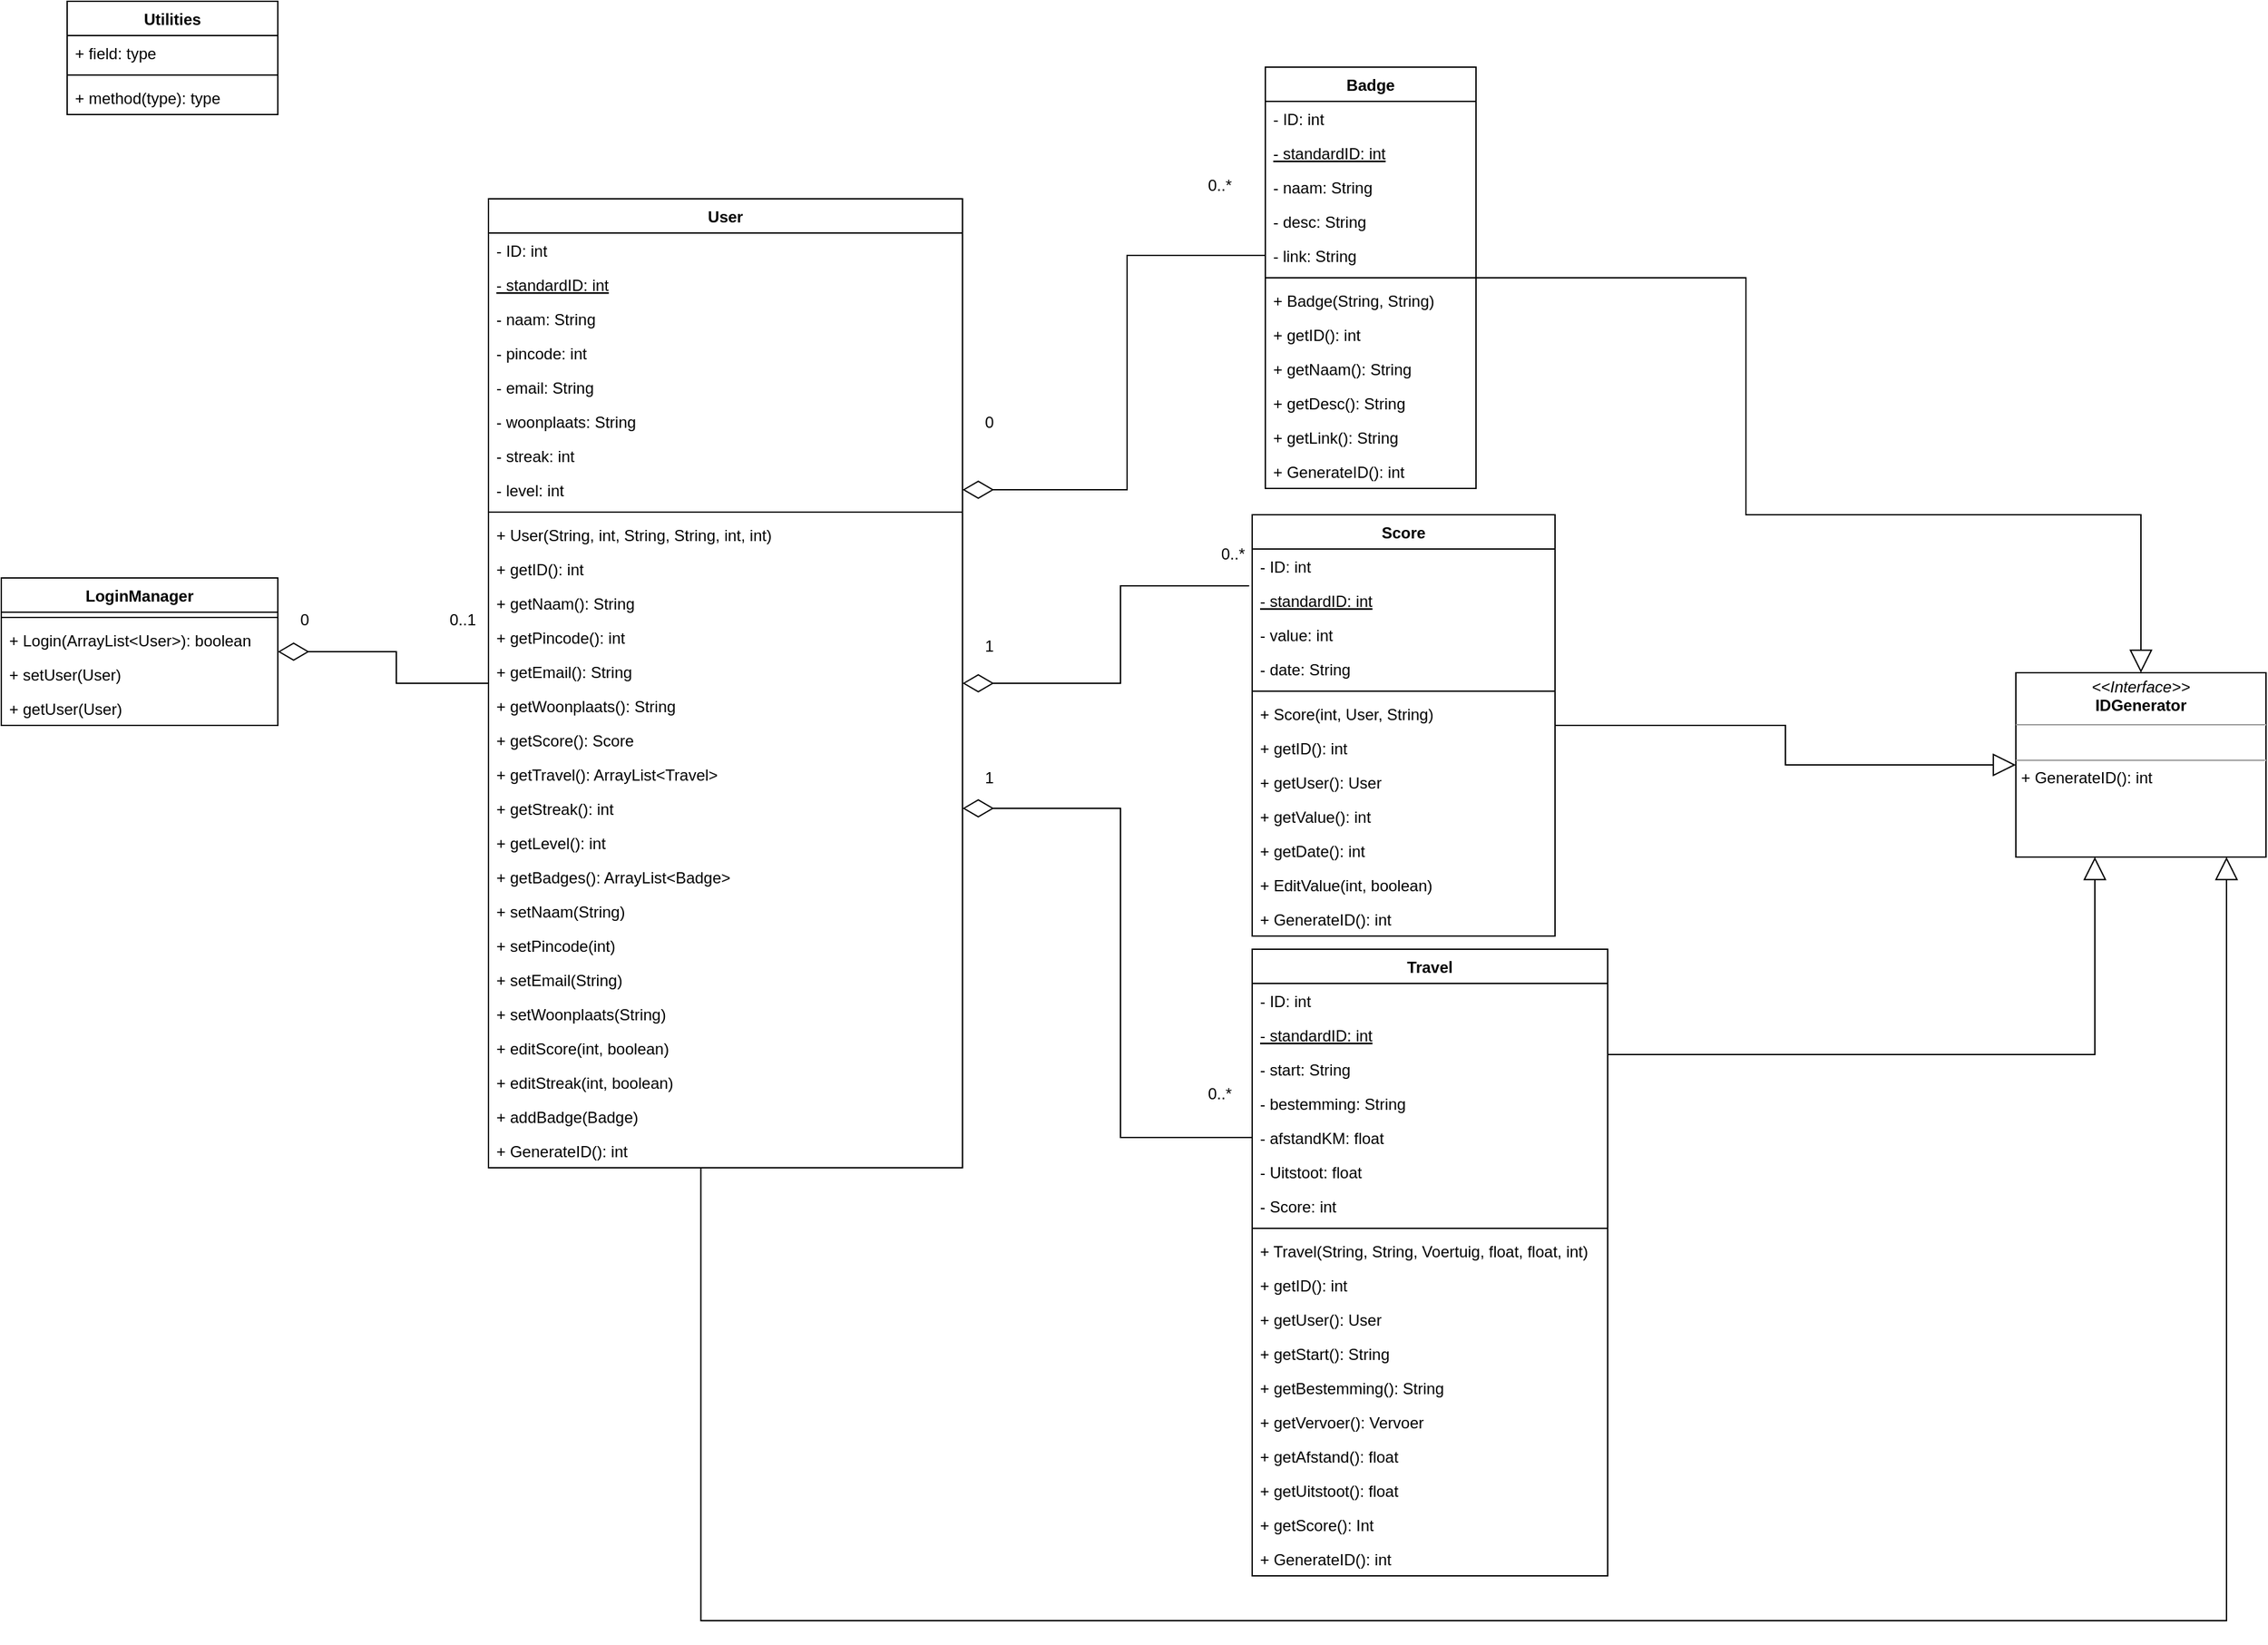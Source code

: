 <mxfile version="17.4.4" type="device"><diagram id="XpF0bBv9a8nkGFahwLna" name="Page-1"><mxGraphModel dx="2800" dy="1091" grid="1" gridSize="10" guides="1" tooltips="1" connect="1" arrows="1" fold="1" page="1" pageScale="1" pageWidth="827" pageHeight="1169" math="0" shadow="0"><root><mxCell id="0"/><mxCell id="1" parent="0"/><mxCell id="mwV1qXF4zxlyy1JgRJAe-29" style="edgeStyle=orthogonalEdgeStyle;rounded=0;orthogonalLoop=1;jettySize=auto;html=1;entryX=-0.01;entryY=1.078;entryDx=0;entryDy=0;entryPerimeter=0;endArrow=none;endFill=0;endSize=21;startSize=21;startArrow=diamondThin;startFill=0;" edge="1" parent="1" source="mwV1qXF4zxlyy1JgRJAe-1" target="mwV1qXF4zxlyy1JgRJAe-26"><mxGeometry relative="1" as="geometry"/></mxCell><mxCell id="mwV1qXF4zxlyy1JgRJAe-1" value="User" style="swimlane;fontStyle=1;align=center;verticalAlign=top;childLayout=stackLayout;horizontal=1;startSize=26;horizontalStack=0;resizeParent=1;resizeParentMax=0;resizeLast=0;collapsible=1;marginBottom=0;" vertex="1" parent="1"><mxGeometry x="70" y="200" width="360" height="736" as="geometry"/></mxCell><mxCell id="mwV1qXF4zxlyy1JgRJAe-2" value="- ID: int" style="text;strokeColor=none;fillColor=none;align=left;verticalAlign=top;spacingLeft=4;spacingRight=4;overflow=hidden;rotatable=0;points=[[0,0.5],[1,0.5]];portConstraint=eastwest;" vertex="1" parent="mwV1qXF4zxlyy1JgRJAe-1"><mxGeometry y="26" width="360" height="26" as="geometry"/></mxCell><mxCell id="mwV1qXF4zxlyy1JgRJAe-98" value="- standardID: int" style="text;strokeColor=none;fillColor=none;align=left;verticalAlign=top;spacingLeft=4;spacingRight=4;overflow=hidden;rotatable=0;points=[[0,0.5],[1,0.5]];portConstraint=eastwest;fontStyle=4" vertex="1" parent="mwV1qXF4zxlyy1JgRJAe-1"><mxGeometry y="52" width="360" height="26" as="geometry"/></mxCell><mxCell id="mwV1qXF4zxlyy1JgRJAe-5" value="- naam: String" style="text;strokeColor=none;fillColor=none;align=left;verticalAlign=top;spacingLeft=4;spacingRight=4;overflow=hidden;rotatable=0;points=[[0,0.5],[1,0.5]];portConstraint=eastwest;" vertex="1" parent="mwV1qXF4zxlyy1JgRJAe-1"><mxGeometry y="78" width="360" height="26" as="geometry"/></mxCell><mxCell id="mwV1qXF4zxlyy1JgRJAe-6" value="- pincode: int" style="text;strokeColor=none;fillColor=none;align=left;verticalAlign=top;spacingLeft=4;spacingRight=4;overflow=hidden;rotatable=0;points=[[0,0.5],[1,0.5]];portConstraint=eastwest;" vertex="1" parent="mwV1qXF4zxlyy1JgRJAe-1"><mxGeometry y="104" width="360" height="26" as="geometry"/></mxCell><mxCell id="mwV1qXF4zxlyy1JgRJAe-9" value="- email: String" style="text;strokeColor=none;fillColor=none;align=left;verticalAlign=top;spacingLeft=4;spacingRight=4;overflow=hidden;rotatable=0;points=[[0,0.5],[1,0.5]];portConstraint=eastwest;" vertex="1" parent="mwV1qXF4zxlyy1JgRJAe-1"><mxGeometry y="130" width="360" height="26" as="geometry"/></mxCell><mxCell id="mwV1qXF4zxlyy1JgRJAe-10" value="- woonplaats: String" style="text;strokeColor=none;fillColor=none;align=left;verticalAlign=top;spacingLeft=4;spacingRight=4;overflow=hidden;rotatable=0;points=[[0,0.5],[1,0.5]];portConstraint=eastwest;" vertex="1" parent="mwV1qXF4zxlyy1JgRJAe-1"><mxGeometry y="156" width="360" height="26" as="geometry"/></mxCell><mxCell id="mwV1qXF4zxlyy1JgRJAe-16" value="- streak: int" style="text;strokeColor=none;fillColor=none;align=left;verticalAlign=top;spacingLeft=4;spacingRight=4;overflow=hidden;rotatable=0;points=[[0,0.5],[1,0.5]];portConstraint=eastwest;" vertex="1" parent="mwV1qXF4zxlyy1JgRJAe-1"><mxGeometry y="182" width="360" height="26" as="geometry"/></mxCell><mxCell id="mwV1qXF4zxlyy1JgRJAe-8" value="- level: int" style="text;strokeColor=none;fillColor=none;align=left;verticalAlign=top;spacingLeft=4;spacingRight=4;overflow=hidden;rotatable=0;points=[[0,0.5],[1,0.5]];portConstraint=eastwest;" vertex="1" parent="mwV1qXF4zxlyy1JgRJAe-1"><mxGeometry y="208" width="360" height="26" as="geometry"/></mxCell><mxCell id="mwV1qXF4zxlyy1JgRJAe-3" value="" style="line;strokeWidth=1;fillColor=none;align=left;verticalAlign=middle;spacingTop=-1;spacingLeft=3;spacingRight=3;rotatable=0;labelPosition=right;points=[];portConstraint=eastwest;" vertex="1" parent="mwV1qXF4zxlyy1JgRJAe-1"><mxGeometry y="234" width="360" height="8" as="geometry"/></mxCell><mxCell id="mwV1qXF4zxlyy1JgRJAe-15" value="+ User(String, int, String, String, int, int)" style="text;strokeColor=none;fillColor=none;align=left;verticalAlign=top;spacingLeft=4;spacingRight=4;overflow=hidden;rotatable=0;points=[[0,0.5],[1,0.5]];portConstraint=eastwest;" vertex="1" parent="mwV1qXF4zxlyy1JgRJAe-1"><mxGeometry y="242" width="360" height="26" as="geometry"/></mxCell><mxCell id="mwV1qXF4zxlyy1JgRJAe-4" value="+ getID(): int" style="text;strokeColor=none;fillColor=none;align=left;verticalAlign=top;spacingLeft=4;spacingRight=4;overflow=hidden;rotatable=0;points=[[0,0.5],[1,0.5]];portConstraint=eastwest;" vertex="1" parent="mwV1qXF4zxlyy1JgRJAe-1"><mxGeometry y="268" width="360" height="26" as="geometry"/></mxCell><mxCell id="mwV1qXF4zxlyy1JgRJAe-11" value="+ getNaam(): String" style="text;strokeColor=none;fillColor=none;align=left;verticalAlign=top;spacingLeft=4;spacingRight=4;overflow=hidden;rotatable=0;points=[[0,0.5],[1,0.5]];portConstraint=eastwest;" vertex="1" parent="mwV1qXF4zxlyy1JgRJAe-1"><mxGeometry y="294" width="360" height="26" as="geometry"/></mxCell><mxCell id="mwV1qXF4zxlyy1JgRJAe-12" value="+ getPincode(): int" style="text;strokeColor=none;fillColor=none;align=left;verticalAlign=top;spacingLeft=4;spacingRight=4;overflow=hidden;rotatable=0;points=[[0,0.5],[1,0.5]];portConstraint=eastwest;" vertex="1" parent="mwV1qXF4zxlyy1JgRJAe-1"><mxGeometry y="320" width="360" height="26" as="geometry"/></mxCell><mxCell id="mwV1qXF4zxlyy1JgRJAe-13" value="+ getEmail(): String" style="text;strokeColor=none;fillColor=none;align=left;verticalAlign=top;spacingLeft=4;spacingRight=4;overflow=hidden;rotatable=0;points=[[0,0.5],[1,0.5]];portConstraint=eastwest;" vertex="1" parent="mwV1qXF4zxlyy1JgRJAe-1"><mxGeometry y="346" width="360" height="26" as="geometry"/></mxCell><mxCell id="mwV1qXF4zxlyy1JgRJAe-14" value="+ getWoonplaats(): String" style="text;strokeColor=none;fillColor=none;align=left;verticalAlign=top;spacingLeft=4;spacingRight=4;overflow=hidden;rotatable=0;points=[[0,0.5],[1,0.5]];portConstraint=eastwest;" vertex="1" parent="mwV1qXF4zxlyy1JgRJAe-1"><mxGeometry y="372" width="360" height="26" as="geometry"/></mxCell><mxCell id="mwV1qXF4zxlyy1JgRJAe-17" value="+ getScore(): Score" style="text;strokeColor=none;fillColor=none;align=left;verticalAlign=top;spacingLeft=4;spacingRight=4;overflow=hidden;rotatable=0;points=[[0,0.5],[1,0.5]];portConstraint=eastwest;" vertex="1" parent="mwV1qXF4zxlyy1JgRJAe-1"><mxGeometry y="398" width="360" height="26" as="geometry"/></mxCell><mxCell id="mwV1qXF4zxlyy1JgRJAe-74" value="+ getTravel(): ArrayList&lt;Travel&gt;" style="text;strokeColor=none;fillColor=none;align=left;verticalAlign=top;spacingLeft=4;spacingRight=4;overflow=hidden;rotatable=0;points=[[0,0.5],[1,0.5]];portConstraint=eastwest;" vertex="1" parent="mwV1qXF4zxlyy1JgRJAe-1"><mxGeometry y="424" width="360" height="26" as="geometry"/></mxCell><mxCell id="mwV1qXF4zxlyy1JgRJAe-18" value="+ getStreak(): int" style="text;strokeColor=none;fillColor=none;align=left;verticalAlign=top;spacingLeft=4;spacingRight=4;overflow=hidden;rotatable=0;points=[[0,0.5],[1,0.5]];portConstraint=eastwest;" vertex="1" parent="mwV1qXF4zxlyy1JgRJAe-1"><mxGeometry y="450" width="360" height="26" as="geometry"/></mxCell><mxCell id="mwV1qXF4zxlyy1JgRJAe-41" value="+ getLevel(): int" style="text;strokeColor=none;fillColor=none;align=left;verticalAlign=top;spacingLeft=4;spacingRight=4;overflow=hidden;rotatable=0;points=[[0,0.5],[1,0.5]];portConstraint=eastwest;" vertex="1" parent="mwV1qXF4zxlyy1JgRJAe-1"><mxGeometry y="476" width="360" height="26" as="geometry"/></mxCell><mxCell id="mwV1qXF4zxlyy1JgRJAe-19" value="+ getBadges(): ArrayList&lt;Badge&gt;" style="text;strokeColor=none;fillColor=none;align=left;verticalAlign=top;spacingLeft=4;spacingRight=4;overflow=hidden;rotatable=0;points=[[0,0.5],[1,0.5]];portConstraint=eastwest;" vertex="1" parent="mwV1qXF4zxlyy1JgRJAe-1"><mxGeometry y="502" width="360" height="26" as="geometry"/></mxCell><mxCell id="mwV1qXF4zxlyy1JgRJAe-20" value="+ setNaam(String)" style="text;strokeColor=none;fillColor=none;align=left;verticalAlign=top;spacingLeft=4;spacingRight=4;overflow=hidden;rotatable=0;points=[[0,0.5],[1,0.5]];portConstraint=eastwest;" vertex="1" parent="mwV1qXF4zxlyy1JgRJAe-1"><mxGeometry y="528" width="360" height="26" as="geometry"/></mxCell><mxCell id="mwV1qXF4zxlyy1JgRJAe-21" value="+ setPincode(int)" style="text;strokeColor=none;fillColor=none;align=left;verticalAlign=top;spacingLeft=4;spacingRight=4;overflow=hidden;rotatable=0;points=[[0,0.5],[1,0.5]];portConstraint=eastwest;" vertex="1" parent="mwV1qXF4zxlyy1JgRJAe-1"><mxGeometry y="554" width="360" height="26" as="geometry"/></mxCell><mxCell id="mwV1qXF4zxlyy1JgRJAe-22" value="+ setEmail(String)" style="text;strokeColor=none;fillColor=none;align=left;verticalAlign=top;spacingLeft=4;spacingRight=4;overflow=hidden;rotatable=0;points=[[0,0.5],[1,0.5]];portConstraint=eastwest;" vertex="1" parent="mwV1qXF4zxlyy1JgRJAe-1"><mxGeometry y="580" width="360" height="26" as="geometry"/></mxCell><mxCell id="mwV1qXF4zxlyy1JgRJAe-23" value="+ setWoonplaats(String)" style="text;strokeColor=none;fillColor=none;align=left;verticalAlign=top;spacingLeft=4;spacingRight=4;overflow=hidden;rotatable=0;points=[[0,0.5],[1,0.5]];portConstraint=eastwest;" vertex="1" parent="mwV1qXF4zxlyy1JgRJAe-1"><mxGeometry y="606" width="360" height="26" as="geometry"/></mxCell><mxCell id="mwV1qXF4zxlyy1JgRJAe-24" value="+ editScore(int, boolean)" style="text;strokeColor=none;fillColor=none;align=left;verticalAlign=top;spacingLeft=4;spacingRight=4;overflow=hidden;rotatable=0;points=[[0,0.5],[1,0.5]];portConstraint=eastwest;" vertex="1" parent="mwV1qXF4zxlyy1JgRJAe-1"><mxGeometry y="632" width="360" height="26" as="geometry"/></mxCell><mxCell id="mwV1qXF4zxlyy1JgRJAe-32" value="+ editStreak(int, boolean)" style="text;strokeColor=none;fillColor=none;align=left;verticalAlign=top;spacingLeft=4;spacingRight=4;overflow=hidden;rotatable=0;points=[[0,0.5],[1,0.5]];portConstraint=eastwest;" vertex="1" parent="mwV1qXF4zxlyy1JgRJAe-1"><mxGeometry y="658" width="360" height="26" as="geometry"/></mxCell><mxCell id="mwV1qXF4zxlyy1JgRJAe-42" value="+ addBadge(Badge)" style="text;strokeColor=none;fillColor=none;align=left;verticalAlign=top;spacingLeft=4;spacingRight=4;overflow=hidden;rotatable=0;points=[[0,0.5],[1,0.5]];portConstraint=eastwest;" vertex="1" parent="mwV1qXF4zxlyy1JgRJAe-1"><mxGeometry y="684" width="360" height="26" as="geometry"/></mxCell><mxCell id="mwV1qXF4zxlyy1JgRJAe-97" value="+ GenerateID(): int" style="text;strokeColor=none;fillColor=none;align=left;verticalAlign=top;spacingLeft=4;spacingRight=4;overflow=hidden;rotatable=0;points=[[0,0.5],[1,0.5]];portConstraint=eastwest;" vertex="1" parent="mwV1qXF4zxlyy1JgRJAe-1"><mxGeometry y="710" width="360" height="26" as="geometry"/></mxCell><mxCell id="mwV1qXF4zxlyy1JgRJAe-25" value="Score" style="swimlane;fontStyle=1;align=center;verticalAlign=top;childLayout=stackLayout;horizontal=1;startSize=26;horizontalStack=0;resizeParent=1;resizeParentMax=0;resizeLast=0;collapsible=1;marginBottom=0;" vertex="1" parent="1"><mxGeometry x="650" y="440" width="230" height="320" as="geometry"/></mxCell><mxCell id="mwV1qXF4zxlyy1JgRJAe-26" value="- ID: int" style="text;strokeColor=none;fillColor=none;align=left;verticalAlign=top;spacingLeft=4;spacingRight=4;overflow=hidden;rotatable=0;points=[[0,0.5],[1,0.5]];portConstraint=eastwest;" vertex="1" parent="mwV1qXF4zxlyy1JgRJAe-25"><mxGeometry y="26" width="230" height="26" as="geometry"/></mxCell><mxCell id="mwV1qXF4zxlyy1JgRJAe-100" value="- standardID: int" style="text;strokeColor=none;fillColor=none;align=left;verticalAlign=top;spacingLeft=4;spacingRight=4;overflow=hidden;rotatable=0;points=[[0,0.5],[1,0.5]];portConstraint=eastwest;fontStyle=4" vertex="1" parent="mwV1qXF4zxlyy1JgRJAe-25"><mxGeometry y="52" width="230" height="26" as="geometry"/></mxCell><mxCell id="mwV1qXF4zxlyy1JgRJAe-36" value="- value: int" style="text;strokeColor=none;fillColor=none;align=left;verticalAlign=top;spacingLeft=4;spacingRight=4;overflow=hidden;rotatable=0;points=[[0,0.5],[1,0.5]];portConstraint=eastwest;" vertex="1" parent="mwV1qXF4zxlyy1JgRJAe-25"><mxGeometry y="78" width="230" height="26" as="geometry"/></mxCell><mxCell id="mwV1qXF4zxlyy1JgRJAe-37" value="- date: String" style="text;strokeColor=none;fillColor=none;align=left;verticalAlign=top;spacingLeft=4;spacingRight=4;overflow=hidden;rotatable=0;points=[[0,0.5],[1,0.5]];portConstraint=eastwest;" vertex="1" parent="mwV1qXF4zxlyy1JgRJAe-25"><mxGeometry y="104" width="230" height="26" as="geometry"/></mxCell><mxCell id="mwV1qXF4zxlyy1JgRJAe-27" value="" style="line;strokeWidth=1;fillColor=none;align=left;verticalAlign=middle;spacingTop=-1;spacingLeft=3;spacingRight=3;rotatable=0;labelPosition=right;points=[];portConstraint=eastwest;" vertex="1" parent="mwV1qXF4zxlyy1JgRJAe-25"><mxGeometry y="130" width="230" height="8" as="geometry"/></mxCell><mxCell id="mwV1qXF4zxlyy1JgRJAe-28" value="+ Score(int, User, String)" style="text;strokeColor=none;fillColor=none;align=left;verticalAlign=top;spacingLeft=4;spacingRight=4;overflow=hidden;rotatable=0;points=[[0,0.5],[1,0.5]];portConstraint=eastwest;" vertex="1" parent="mwV1qXF4zxlyy1JgRJAe-25"><mxGeometry y="138" width="230" height="26" as="geometry"/></mxCell><mxCell id="mwV1qXF4zxlyy1JgRJAe-33" value="+ getID(): int" style="text;strokeColor=none;fillColor=none;align=left;verticalAlign=top;spacingLeft=4;spacingRight=4;overflow=hidden;rotatable=0;points=[[0,0.5],[1,0.5]];portConstraint=eastwest;" vertex="1" parent="mwV1qXF4zxlyy1JgRJAe-25"><mxGeometry y="164" width="230" height="26" as="geometry"/></mxCell><mxCell id="mwV1qXF4zxlyy1JgRJAe-34" value="+ getUser(): User" style="text;strokeColor=none;fillColor=none;align=left;verticalAlign=top;spacingLeft=4;spacingRight=4;overflow=hidden;rotatable=0;points=[[0,0.5],[1,0.5]];portConstraint=eastwest;" vertex="1" parent="mwV1qXF4zxlyy1JgRJAe-25"><mxGeometry y="190" width="230" height="26" as="geometry"/></mxCell><mxCell id="mwV1qXF4zxlyy1JgRJAe-35" value="+ getValue(): int" style="text;strokeColor=none;fillColor=none;align=left;verticalAlign=top;spacingLeft=4;spacingRight=4;overflow=hidden;rotatable=0;points=[[0,0.5],[1,0.5]];portConstraint=eastwest;" vertex="1" parent="mwV1qXF4zxlyy1JgRJAe-25"><mxGeometry y="216" width="230" height="26" as="geometry"/></mxCell><mxCell id="mwV1qXF4zxlyy1JgRJAe-38" value="+ getDate(): int" style="text;strokeColor=none;fillColor=none;align=left;verticalAlign=top;spacingLeft=4;spacingRight=4;overflow=hidden;rotatable=0;points=[[0,0.5],[1,0.5]];portConstraint=eastwest;" vertex="1" parent="mwV1qXF4zxlyy1JgRJAe-25"><mxGeometry y="242" width="230" height="26" as="geometry"/></mxCell><mxCell id="mwV1qXF4zxlyy1JgRJAe-39" value="+ EditValue(int, boolean)" style="text;strokeColor=none;fillColor=none;align=left;verticalAlign=top;spacingLeft=4;spacingRight=4;overflow=hidden;rotatable=0;points=[[0,0.5],[1,0.5]];portConstraint=eastwest;" vertex="1" parent="mwV1qXF4zxlyy1JgRJAe-25"><mxGeometry y="268" width="230" height="26" as="geometry"/></mxCell><mxCell id="mwV1qXF4zxlyy1JgRJAe-103" value="+ GenerateID(): int" style="text;strokeColor=none;fillColor=none;align=left;verticalAlign=top;spacingLeft=4;spacingRight=4;overflow=hidden;rotatable=0;points=[[0,0.5],[1,0.5]];portConstraint=eastwest;" vertex="1" parent="mwV1qXF4zxlyy1JgRJAe-25"><mxGeometry y="294" width="230" height="26" as="geometry"/></mxCell><mxCell id="mwV1qXF4zxlyy1JgRJAe-30" value="1" style="text;html=1;align=center;verticalAlign=middle;resizable=0;points=[];autosize=1;strokeColor=none;fillColor=none;" vertex="1" parent="1"><mxGeometry x="440" y="530" width="20" height="20" as="geometry"/></mxCell><mxCell id="mwV1qXF4zxlyy1JgRJAe-31" value="0..*" style="text;html=1;align=center;verticalAlign=middle;resizable=0;points=[];autosize=1;strokeColor=none;fillColor=none;" vertex="1" parent="1"><mxGeometry x="620" y="460" width="30" height="20" as="geometry"/></mxCell><mxCell id="mwV1qXF4zxlyy1JgRJAe-43" value="Badge" style="swimlane;fontStyle=1;align=center;verticalAlign=top;childLayout=stackLayout;horizontal=1;startSize=26;horizontalStack=0;resizeParent=1;resizeParentMax=0;resizeLast=0;collapsible=1;marginBottom=0;" vertex="1" parent="1"><mxGeometry x="660" y="100" width="160" height="320" as="geometry"/></mxCell><mxCell id="mwV1qXF4zxlyy1JgRJAe-44" value="- ID: int" style="text;strokeColor=none;fillColor=none;align=left;verticalAlign=top;spacingLeft=4;spacingRight=4;overflow=hidden;rotatable=0;points=[[0,0.5],[1,0.5]];portConstraint=eastwest;" vertex="1" parent="mwV1qXF4zxlyy1JgRJAe-43"><mxGeometry y="26" width="160" height="26" as="geometry"/></mxCell><mxCell id="mwV1qXF4zxlyy1JgRJAe-99" value="- standardID: int" style="text;strokeColor=none;fillColor=none;align=left;verticalAlign=top;spacingLeft=4;spacingRight=4;overflow=hidden;rotatable=0;points=[[0,0.5],[1,0.5]];portConstraint=eastwest;fontStyle=4" vertex="1" parent="mwV1qXF4zxlyy1JgRJAe-43"><mxGeometry y="52" width="160" height="26" as="geometry"/></mxCell><mxCell id="mwV1qXF4zxlyy1JgRJAe-48" value="- naam: String" style="text;strokeColor=none;fillColor=none;align=left;verticalAlign=top;spacingLeft=4;spacingRight=4;overflow=hidden;rotatable=0;points=[[0,0.5],[1,0.5]];portConstraint=eastwest;" vertex="1" parent="mwV1qXF4zxlyy1JgRJAe-43"><mxGeometry y="78" width="160" height="26" as="geometry"/></mxCell><mxCell id="mwV1qXF4zxlyy1JgRJAe-88" value="- desc: String" style="text;strokeColor=none;fillColor=none;align=left;verticalAlign=top;spacingLeft=4;spacingRight=4;overflow=hidden;rotatable=0;points=[[0,0.5],[1,0.5]];portConstraint=eastwest;" vertex="1" parent="mwV1qXF4zxlyy1JgRJAe-43"><mxGeometry y="104" width="160" height="26" as="geometry"/></mxCell><mxCell id="mwV1qXF4zxlyy1JgRJAe-47" value="- link: String" style="text;strokeColor=none;fillColor=none;align=left;verticalAlign=top;spacingLeft=4;spacingRight=4;overflow=hidden;rotatable=0;points=[[0,0.5],[1,0.5]];portConstraint=eastwest;" vertex="1" parent="mwV1qXF4zxlyy1JgRJAe-43"><mxGeometry y="130" width="160" height="26" as="geometry"/></mxCell><mxCell id="mwV1qXF4zxlyy1JgRJAe-45" value="" style="line;strokeWidth=1;fillColor=none;align=left;verticalAlign=middle;spacingTop=-1;spacingLeft=3;spacingRight=3;rotatable=0;labelPosition=right;points=[];portConstraint=eastwest;" vertex="1" parent="mwV1qXF4zxlyy1JgRJAe-43"><mxGeometry y="156" width="160" height="8" as="geometry"/></mxCell><mxCell id="mwV1qXF4zxlyy1JgRJAe-46" value="+ Badge(String, String)" style="text;strokeColor=none;fillColor=none;align=left;verticalAlign=top;spacingLeft=4;spacingRight=4;overflow=hidden;rotatable=0;points=[[0,0.5],[1,0.5]];portConstraint=eastwest;" vertex="1" parent="mwV1qXF4zxlyy1JgRJAe-43"><mxGeometry y="164" width="160" height="26" as="geometry"/></mxCell><mxCell id="mwV1qXF4zxlyy1JgRJAe-49" value="+ getID(): int" style="text;strokeColor=none;fillColor=none;align=left;verticalAlign=top;spacingLeft=4;spacingRight=4;overflow=hidden;rotatable=0;points=[[0,0.5],[1,0.5]];portConstraint=eastwest;" vertex="1" parent="mwV1qXF4zxlyy1JgRJAe-43"><mxGeometry y="190" width="160" height="26" as="geometry"/></mxCell><mxCell id="mwV1qXF4zxlyy1JgRJAe-50" value="+ getNaam(): String" style="text;strokeColor=none;fillColor=none;align=left;verticalAlign=top;spacingLeft=4;spacingRight=4;overflow=hidden;rotatable=0;points=[[0,0.5],[1,0.5]];portConstraint=eastwest;" vertex="1" parent="mwV1qXF4zxlyy1JgRJAe-43"><mxGeometry y="216" width="160" height="26" as="geometry"/></mxCell><mxCell id="mwV1qXF4zxlyy1JgRJAe-89" value="+ getDesc(): String" style="text;strokeColor=none;fillColor=none;align=left;verticalAlign=top;spacingLeft=4;spacingRight=4;overflow=hidden;rotatable=0;points=[[0,0.5],[1,0.5]];portConstraint=eastwest;" vertex="1" parent="mwV1qXF4zxlyy1JgRJAe-43"><mxGeometry y="242" width="160" height="26" as="geometry"/></mxCell><mxCell id="mwV1qXF4zxlyy1JgRJAe-51" value="+ getLink(): String" style="text;strokeColor=none;fillColor=none;align=left;verticalAlign=top;spacingLeft=4;spacingRight=4;overflow=hidden;rotatable=0;points=[[0,0.5],[1,0.5]];portConstraint=eastwest;" vertex="1" parent="mwV1qXF4zxlyy1JgRJAe-43"><mxGeometry y="268" width="160" height="26" as="geometry"/></mxCell><mxCell id="mwV1qXF4zxlyy1JgRJAe-104" value="+ GenerateID(): int" style="text;strokeColor=none;fillColor=none;align=left;verticalAlign=top;spacingLeft=4;spacingRight=4;overflow=hidden;rotatable=0;points=[[0,0.5],[1,0.5]];portConstraint=eastwest;" vertex="1" parent="mwV1qXF4zxlyy1JgRJAe-43"><mxGeometry y="294" width="160" height="26" as="geometry"/></mxCell><mxCell id="mwV1qXF4zxlyy1JgRJAe-53" style="edgeStyle=orthogonalEdgeStyle;rounded=0;orthogonalLoop=1;jettySize=auto;html=1;entryX=0;entryY=0.5;entryDx=0;entryDy=0;startArrow=diamondThin;startFill=0;endArrow=none;endFill=0;startSize=21;endSize=21;" edge="1" parent="1" source="mwV1qXF4zxlyy1JgRJAe-8" target="mwV1qXF4zxlyy1JgRJAe-47"><mxGeometry relative="1" as="geometry"/></mxCell><mxCell id="mwV1qXF4zxlyy1JgRJAe-54" value="0..*" style="text;html=1;align=center;verticalAlign=middle;resizable=0;points=[];autosize=1;strokeColor=none;fillColor=none;" vertex="1" parent="1"><mxGeometry x="610" y="180" width="30" height="20" as="geometry"/></mxCell><mxCell id="mwV1qXF4zxlyy1JgRJAe-55" value="0" style="text;html=1;align=center;verticalAlign=middle;resizable=0;points=[];autosize=1;strokeColor=none;fillColor=none;" vertex="1" parent="1"><mxGeometry x="440" y="360" width="20" height="20" as="geometry"/></mxCell><mxCell id="mwV1qXF4zxlyy1JgRJAe-56" value="Travel" style="swimlane;fontStyle=1;align=center;verticalAlign=top;childLayout=stackLayout;horizontal=1;startSize=26;horizontalStack=0;resizeParent=1;resizeParentMax=0;resizeLast=0;collapsible=1;marginBottom=0;" vertex="1" parent="1"><mxGeometry x="650" y="770" width="270" height="476" as="geometry"/></mxCell><mxCell id="mwV1qXF4zxlyy1JgRJAe-57" value="- ID: int" style="text;strokeColor=none;fillColor=none;align=left;verticalAlign=top;spacingLeft=4;spacingRight=4;overflow=hidden;rotatable=0;points=[[0,0.5],[1,0.5]];portConstraint=eastwest;" vertex="1" parent="mwV1qXF4zxlyy1JgRJAe-56"><mxGeometry y="26" width="270" height="26" as="geometry"/></mxCell><mxCell id="mwV1qXF4zxlyy1JgRJAe-101" value="- standardID: int" style="text;strokeColor=none;fillColor=none;align=left;verticalAlign=top;spacingLeft=4;spacingRight=4;overflow=hidden;rotatable=0;points=[[0,0.5],[1,0.5]];portConstraint=eastwest;fontStyle=4" vertex="1" parent="mwV1qXF4zxlyy1JgRJAe-56"><mxGeometry y="52" width="270" height="26" as="geometry"/></mxCell><mxCell id="mwV1qXF4zxlyy1JgRJAe-60" value="- start: String" style="text;strokeColor=none;fillColor=none;align=left;verticalAlign=top;spacingLeft=4;spacingRight=4;overflow=hidden;rotatable=0;points=[[0,0.5],[1,0.5]];portConstraint=eastwest;" vertex="1" parent="mwV1qXF4zxlyy1JgRJAe-56"><mxGeometry y="78" width="270" height="26" as="geometry"/></mxCell><mxCell id="mwV1qXF4zxlyy1JgRJAe-61" value="- bestemming: String" style="text;strokeColor=none;fillColor=none;align=left;verticalAlign=top;spacingLeft=4;spacingRight=4;overflow=hidden;rotatable=0;points=[[0,0.5],[1,0.5]];portConstraint=eastwest;" vertex="1" parent="mwV1qXF4zxlyy1JgRJAe-56"><mxGeometry y="104" width="270" height="26" as="geometry"/></mxCell><mxCell id="mwV1qXF4zxlyy1JgRJAe-63" value="- afstandKM: float" style="text;strokeColor=none;fillColor=none;align=left;verticalAlign=top;spacingLeft=4;spacingRight=4;overflow=hidden;rotatable=0;points=[[0,0.5],[1,0.5]];portConstraint=eastwest;" vertex="1" parent="mwV1qXF4zxlyy1JgRJAe-56"><mxGeometry y="130" width="270" height="26" as="geometry"/></mxCell><mxCell id="mwV1qXF4zxlyy1JgRJAe-65" value="- Uitstoot: float" style="text;strokeColor=none;fillColor=none;align=left;verticalAlign=top;spacingLeft=4;spacingRight=4;overflow=hidden;rotatable=0;points=[[0,0.5],[1,0.5]];portConstraint=eastwest;" vertex="1" parent="mwV1qXF4zxlyy1JgRJAe-56"><mxGeometry y="156" width="270" height="26" as="geometry"/></mxCell><mxCell id="mwV1qXF4zxlyy1JgRJAe-67" value="- Score: int" style="text;strokeColor=none;fillColor=none;align=left;verticalAlign=top;spacingLeft=4;spacingRight=4;overflow=hidden;rotatable=0;points=[[0,0.5],[1,0.5]];portConstraint=eastwest;" vertex="1" parent="mwV1qXF4zxlyy1JgRJAe-56"><mxGeometry y="182" width="270" height="26" as="geometry"/></mxCell><mxCell id="mwV1qXF4zxlyy1JgRJAe-58" value="" style="line;strokeWidth=1;fillColor=none;align=left;verticalAlign=middle;spacingTop=-1;spacingLeft=3;spacingRight=3;rotatable=0;labelPosition=right;points=[];portConstraint=eastwest;" vertex="1" parent="mwV1qXF4zxlyy1JgRJAe-56"><mxGeometry y="208" width="270" height="8" as="geometry"/></mxCell><mxCell id="mwV1qXF4zxlyy1JgRJAe-64" value="+ Travel(String, String, Voertuig, float, float, int)" style="text;strokeColor=none;fillColor=none;align=left;verticalAlign=top;spacingLeft=4;spacingRight=4;overflow=hidden;rotatable=0;points=[[0,0.5],[1,0.5]];portConstraint=eastwest;" vertex="1" parent="mwV1qXF4zxlyy1JgRJAe-56"><mxGeometry y="216" width="270" height="26" as="geometry"/></mxCell><mxCell id="mwV1qXF4zxlyy1JgRJAe-59" value="+ getID(): int" style="text;strokeColor=none;fillColor=none;align=left;verticalAlign=top;spacingLeft=4;spacingRight=4;overflow=hidden;rotatable=0;points=[[0,0.5],[1,0.5]];portConstraint=eastwest;" vertex="1" parent="mwV1qXF4zxlyy1JgRJAe-56"><mxGeometry y="242" width="270" height="26" as="geometry"/></mxCell><mxCell id="mwV1qXF4zxlyy1JgRJAe-76" value="+ getUser(): User" style="text;strokeColor=none;fillColor=none;align=left;verticalAlign=top;spacingLeft=4;spacingRight=4;overflow=hidden;rotatable=0;points=[[0,0.5],[1,0.5]];portConstraint=eastwest;" vertex="1" parent="mwV1qXF4zxlyy1JgRJAe-56"><mxGeometry y="268" width="270" height="26" as="geometry"/></mxCell><mxCell id="mwV1qXF4zxlyy1JgRJAe-68" value="+ getStart(): String" style="text;strokeColor=none;fillColor=none;align=left;verticalAlign=top;spacingLeft=4;spacingRight=4;overflow=hidden;rotatable=0;points=[[0,0.5],[1,0.5]];portConstraint=eastwest;" vertex="1" parent="mwV1qXF4zxlyy1JgRJAe-56"><mxGeometry y="294" width="270" height="26" as="geometry"/></mxCell><mxCell id="mwV1qXF4zxlyy1JgRJAe-69" value="+ getBestemming(): String" style="text;strokeColor=none;fillColor=none;align=left;verticalAlign=top;spacingLeft=4;spacingRight=4;overflow=hidden;rotatable=0;points=[[0,0.5],[1,0.5]];portConstraint=eastwest;" vertex="1" parent="mwV1qXF4zxlyy1JgRJAe-56"><mxGeometry y="320" width="270" height="26" as="geometry"/></mxCell><mxCell id="mwV1qXF4zxlyy1JgRJAe-72" value="+ getVervoer(): Vervoer" style="text;strokeColor=none;fillColor=none;align=left;verticalAlign=top;spacingLeft=4;spacingRight=4;overflow=hidden;rotatable=0;points=[[0,0.5],[1,0.5]];portConstraint=eastwest;" vertex="1" parent="mwV1qXF4zxlyy1JgRJAe-56"><mxGeometry y="346" width="270" height="26" as="geometry"/></mxCell><mxCell id="mwV1qXF4zxlyy1JgRJAe-70" value="+ getAfstand(): float" style="text;strokeColor=none;fillColor=none;align=left;verticalAlign=top;spacingLeft=4;spacingRight=4;overflow=hidden;rotatable=0;points=[[0,0.5],[1,0.5]];portConstraint=eastwest;" vertex="1" parent="mwV1qXF4zxlyy1JgRJAe-56"><mxGeometry y="372" width="270" height="26" as="geometry"/></mxCell><mxCell id="mwV1qXF4zxlyy1JgRJAe-71" value="+ getUitstoot(): float" style="text;strokeColor=none;fillColor=none;align=left;verticalAlign=top;spacingLeft=4;spacingRight=4;overflow=hidden;rotatable=0;points=[[0,0.5],[1,0.5]];portConstraint=eastwest;" vertex="1" parent="mwV1qXF4zxlyy1JgRJAe-56"><mxGeometry y="398" width="270" height="26" as="geometry"/></mxCell><mxCell id="mwV1qXF4zxlyy1JgRJAe-73" value="+ getScore(): Int" style="text;strokeColor=none;fillColor=none;align=left;verticalAlign=top;spacingLeft=4;spacingRight=4;overflow=hidden;rotatable=0;points=[[0,0.5],[1,0.5]];portConstraint=eastwest;" vertex="1" parent="mwV1qXF4zxlyy1JgRJAe-56"><mxGeometry y="424" width="270" height="26" as="geometry"/></mxCell><mxCell id="mwV1qXF4zxlyy1JgRJAe-102" value="+ GenerateID(): int" style="text;strokeColor=none;fillColor=none;align=left;verticalAlign=top;spacingLeft=4;spacingRight=4;overflow=hidden;rotatable=0;points=[[0,0.5],[1,0.5]];portConstraint=eastwest;" vertex="1" parent="mwV1qXF4zxlyy1JgRJAe-56"><mxGeometry y="450" width="270" height="26" as="geometry"/></mxCell><mxCell id="mwV1qXF4zxlyy1JgRJAe-75" style="edgeStyle=orthogonalEdgeStyle;rounded=0;orthogonalLoop=1;jettySize=auto;html=1;entryX=0;entryY=0.5;entryDx=0;entryDy=0;startArrow=diamondThin;startFill=0;endArrow=none;endFill=0;startSize=21;endSize=21;" edge="1" parent="1" source="mwV1qXF4zxlyy1JgRJAe-18" target="mwV1qXF4zxlyy1JgRJAe-63"><mxGeometry relative="1" as="geometry"/></mxCell><mxCell id="mwV1qXF4zxlyy1JgRJAe-77" value="1" style="text;html=1;align=center;verticalAlign=middle;resizable=0;points=[];autosize=1;strokeColor=none;fillColor=none;" vertex="1" parent="1"><mxGeometry x="440" y="630" width="20" height="20" as="geometry"/></mxCell><mxCell id="mwV1qXF4zxlyy1JgRJAe-78" value="0..*" style="text;html=1;align=center;verticalAlign=middle;resizable=0;points=[];autosize=1;strokeColor=none;fillColor=none;" vertex="1" parent="1"><mxGeometry x="610" y="870" width="30" height="20" as="geometry"/></mxCell><mxCell id="mwV1qXF4zxlyy1JgRJAe-79" value="Utilities" style="swimlane;fontStyle=1;align=center;verticalAlign=top;childLayout=stackLayout;horizontal=1;startSize=26;horizontalStack=0;resizeParent=1;resizeParentMax=0;resizeLast=0;collapsible=1;marginBottom=0;" vertex="1" parent="1"><mxGeometry x="-250" y="50" width="160" height="86" as="geometry"/></mxCell><mxCell id="mwV1qXF4zxlyy1JgRJAe-80" value="+ field: type" style="text;strokeColor=none;fillColor=none;align=left;verticalAlign=top;spacingLeft=4;spacingRight=4;overflow=hidden;rotatable=0;points=[[0,0.5],[1,0.5]];portConstraint=eastwest;" vertex="1" parent="mwV1qXF4zxlyy1JgRJAe-79"><mxGeometry y="26" width="160" height="26" as="geometry"/></mxCell><mxCell id="mwV1qXF4zxlyy1JgRJAe-81" value="" style="line;strokeWidth=1;fillColor=none;align=left;verticalAlign=middle;spacingTop=-1;spacingLeft=3;spacingRight=3;rotatable=0;labelPosition=right;points=[];portConstraint=eastwest;" vertex="1" parent="mwV1qXF4zxlyy1JgRJAe-79"><mxGeometry y="52" width="160" height="8" as="geometry"/></mxCell><mxCell id="mwV1qXF4zxlyy1JgRJAe-82" value="+ method(type): type" style="text;strokeColor=none;fillColor=none;align=left;verticalAlign=top;spacingLeft=4;spacingRight=4;overflow=hidden;rotatable=0;points=[[0,0.5],[1,0.5]];portConstraint=eastwest;" vertex="1" parent="mwV1qXF4zxlyy1JgRJAe-79"><mxGeometry y="60" width="160" height="26" as="geometry"/></mxCell><mxCell id="mwV1qXF4zxlyy1JgRJAe-94" style="edgeStyle=orthogonalEdgeStyle;rounded=0;orthogonalLoop=1;jettySize=auto;html=1;startArrow=diamondThin;startFill=0;endArrow=none;endFill=0;startSize=21;endSize=21;" edge="1" parent="1" source="mwV1qXF4zxlyy1JgRJAe-83" target="mwV1qXF4zxlyy1JgRJAe-1"><mxGeometry relative="1" as="geometry"/></mxCell><mxCell id="mwV1qXF4zxlyy1JgRJAe-83" value="LoginManager" style="swimlane;fontStyle=1;align=center;verticalAlign=top;childLayout=stackLayout;horizontal=1;startSize=26;horizontalStack=0;resizeParent=1;resizeParentMax=0;resizeLast=0;collapsible=1;marginBottom=0;" vertex="1" parent="1"><mxGeometry x="-300" y="488" width="210" height="112" as="geometry"/></mxCell><mxCell id="mwV1qXF4zxlyy1JgRJAe-85" value="" style="line;strokeWidth=1;fillColor=none;align=left;verticalAlign=middle;spacingTop=-1;spacingLeft=3;spacingRight=3;rotatable=0;labelPosition=right;points=[];portConstraint=eastwest;" vertex="1" parent="mwV1qXF4zxlyy1JgRJAe-83"><mxGeometry y="26" width="210" height="8" as="geometry"/></mxCell><mxCell id="mwV1qXF4zxlyy1JgRJAe-86" value="+ Login(ArrayList&lt;User&gt;): boolean" style="text;strokeColor=none;fillColor=none;align=left;verticalAlign=top;spacingLeft=4;spacingRight=4;overflow=hidden;rotatable=0;points=[[0,0.5],[1,0.5]];portConstraint=eastwest;" vertex="1" parent="mwV1qXF4zxlyy1JgRJAe-83"><mxGeometry y="34" width="210" height="26" as="geometry"/></mxCell><mxCell id="mwV1qXF4zxlyy1JgRJAe-91" value="+ setUser(User)" style="text;strokeColor=none;fillColor=none;align=left;verticalAlign=top;spacingLeft=4;spacingRight=4;overflow=hidden;rotatable=0;points=[[0,0.5],[1,0.5]];portConstraint=eastwest;" vertex="1" parent="mwV1qXF4zxlyy1JgRJAe-83"><mxGeometry y="60" width="210" height="26" as="geometry"/></mxCell><mxCell id="mwV1qXF4zxlyy1JgRJAe-92" value="+ getUser(User)" style="text;strokeColor=none;fillColor=none;align=left;verticalAlign=top;spacingLeft=4;spacingRight=4;overflow=hidden;rotatable=0;points=[[0,0.5],[1,0.5]];portConstraint=eastwest;" vertex="1" parent="mwV1qXF4zxlyy1JgRJAe-83"><mxGeometry y="86" width="210" height="26" as="geometry"/></mxCell><mxCell id="mwV1qXF4zxlyy1JgRJAe-106" style="edgeStyle=orthogonalEdgeStyle;rounded=0;orthogonalLoop=1;jettySize=auto;html=1;startArrow=block;startFill=0;endArrow=none;endFill=0;startSize=15;endSize=15;" edge="1" parent="1" source="mwV1qXF4zxlyy1JgRJAe-87" target="mwV1qXF4zxlyy1JgRJAe-43"><mxGeometry relative="1" as="geometry"><Array as="points"><mxPoint x="1025" y="440"/><mxPoint x="1025" y="260"/></Array></mxGeometry></mxCell><mxCell id="mwV1qXF4zxlyy1JgRJAe-107" style="edgeStyle=orthogonalEdgeStyle;rounded=0;orthogonalLoop=1;jettySize=auto;html=1;startArrow=block;startFill=0;endArrow=none;endFill=0;startSize=15;endSize=15;" edge="1" parent="1" source="mwV1qXF4zxlyy1JgRJAe-87" target="mwV1qXF4zxlyy1JgRJAe-25"><mxGeometry relative="1" as="geometry"><Array as="points"><mxPoint x="1055" y="630"/><mxPoint x="1055" y="600"/></Array></mxGeometry></mxCell><mxCell id="mwV1qXF4zxlyy1JgRJAe-108" style="edgeStyle=orthogonalEdgeStyle;rounded=0;orthogonalLoop=1;jettySize=auto;html=1;startArrow=block;startFill=0;endArrow=none;endFill=0;startSize=15;endSize=15;" edge="1" parent="1" source="mwV1qXF4zxlyy1JgRJAe-87" target="mwV1qXF4zxlyy1JgRJAe-56"><mxGeometry relative="1" as="geometry"><Array as="points"><mxPoint x="1290" y="850"/></Array></mxGeometry></mxCell><mxCell id="mwV1qXF4zxlyy1JgRJAe-110" style="edgeStyle=orthogonalEdgeStyle;rounded=0;orthogonalLoop=1;jettySize=auto;html=1;entryX=0.448;entryY=1.005;entryDx=0;entryDy=0;entryPerimeter=0;startArrow=block;startFill=0;endArrow=none;endFill=0;startSize=15;endSize=15;" edge="1" parent="1" source="mwV1qXF4zxlyy1JgRJAe-87" target="mwV1qXF4zxlyy1JgRJAe-97"><mxGeometry relative="1" as="geometry"><Array as="points"><mxPoint x="1390" y="1280"/><mxPoint x="231" y="1280"/></Array></mxGeometry></mxCell><mxCell id="mwV1qXF4zxlyy1JgRJAe-87" value="&lt;p style=&quot;margin: 0px ; margin-top: 4px ; text-align: center&quot;&gt;&lt;i&gt;&amp;lt;&amp;lt;Interface&amp;gt;&amp;gt;&lt;/i&gt;&lt;br&gt;&lt;b&gt;ID&lt;/b&gt;&lt;b&gt;Generator&lt;/b&gt;&lt;/p&gt;&lt;hr size=&quot;1&quot;&gt;&lt;p style=&quot;margin: 0px ; margin-left: 4px&quot;&gt;&lt;br&gt;&lt;/p&gt;&lt;hr size=&quot;1&quot;&gt;&lt;p style=&quot;margin: 0px ; margin-left: 4px&quot;&gt;+ GenerateID(): int&lt;br&gt;&lt;/p&gt;" style="verticalAlign=top;align=left;overflow=fill;fontSize=12;fontFamily=Helvetica;html=1;" vertex="1" parent="1"><mxGeometry x="1230" y="560" width="190" height="140" as="geometry"/></mxCell><mxCell id="mwV1qXF4zxlyy1JgRJAe-95" value="0..1" style="text;html=1;align=center;verticalAlign=middle;resizable=0;points=[];autosize=1;strokeColor=none;fillColor=none;" vertex="1" parent="1"><mxGeometry x="30" y="510" width="40" height="20" as="geometry"/></mxCell><mxCell id="mwV1qXF4zxlyy1JgRJAe-96" value="0" style="text;html=1;align=center;verticalAlign=middle;resizable=0;points=[];autosize=1;strokeColor=none;fillColor=none;" vertex="1" parent="1"><mxGeometry x="-80" y="510" width="20" height="20" as="geometry"/></mxCell></root></mxGraphModel></diagram></mxfile>